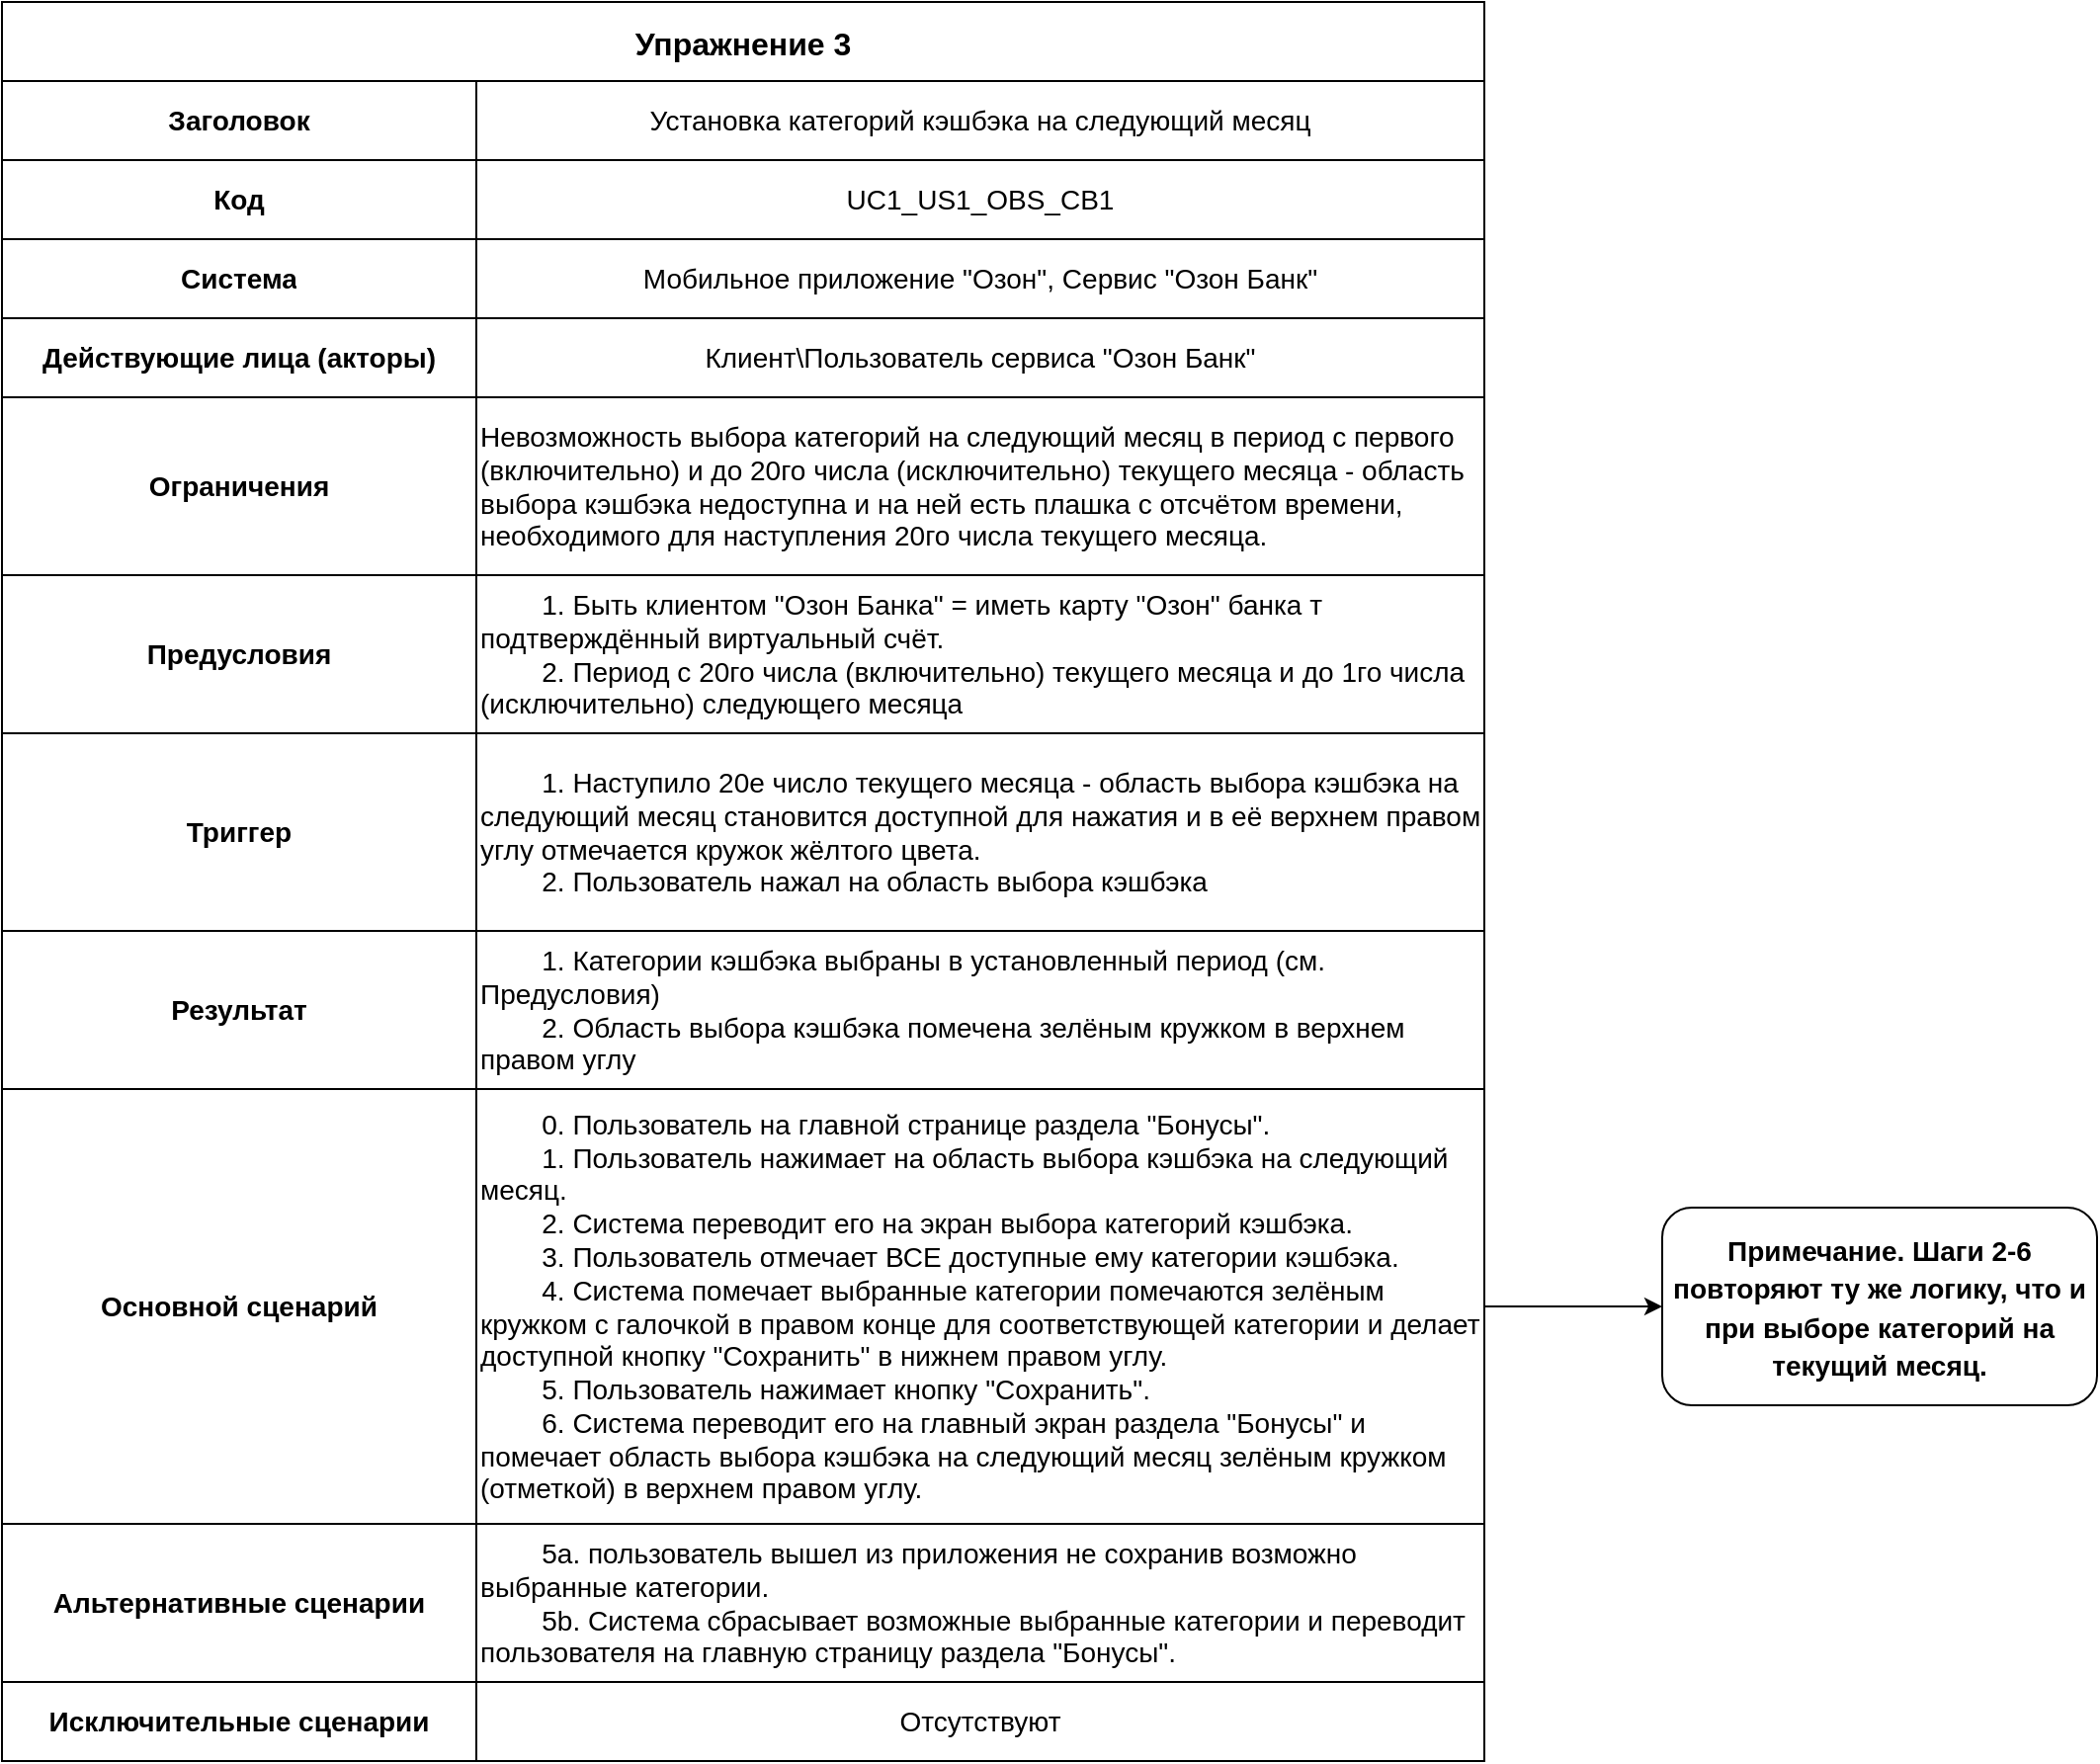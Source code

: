 <mxfile version="24.7.17">
  <diagram name="Page-1" id="42CvASub1HwD-BygPTsV">
    <mxGraphModel dx="1368" dy="835" grid="1" gridSize="10" guides="1" tooltips="1" connect="1" arrows="1" fold="1" page="1" pageScale="1" pageWidth="850" pageHeight="1100" math="0" shadow="0">
      <root>
        <mxCell id="0" />
        <mxCell id="1" parent="0" />
        <mxCell id="kB5Wtqeiwu8v_5wdKeYX-100" value="" style="edgeStyle=orthogonalEdgeStyle;rounded=0;orthogonalLoop=1;jettySize=auto;html=1;exitX=1;exitY=0.5;exitDx=0;exitDy=0;" edge="1" parent="1" source="kB5Wtqeiwu8v_5wdKeYX-57" target="kB5Wtqeiwu8v_5wdKeYX-99">
          <mxGeometry relative="1" as="geometry">
            <Array as="points" />
          </mxGeometry>
        </mxCell>
        <mxCell id="kB5Wtqeiwu8v_5wdKeYX-28" value="Упражнение 3" style="shape=table;startSize=40;container=1;collapsible=0;childLayout=tableLayout;fontSize=16;fontStyle=1;perimeterSpacing=10;" vertex="1" parent="1">
          <mxGeometry x="40" y="40" width="750" height="890" as="geometry" />
        </mxCell>
        <mxCell id="kB5Wtqeiwu8v_5wdKeYX-29" value="" style="shape=tableRow;horizontal=0;startSize=0;swimlaneHead=0;swimlaneBody=0;strokeColor=inherit;top=0;left=0;bottom=0;right=0;collapsible=0;dropTarget=0;fillColor=none;points=[[0,0.5],[1,0.5]];portConstraint=eastwest;" vertex="1" parent="kB5Wtqeiwu8v_5wdKeYX-28">
          <mxGeometry y="40" width="750" height="40" as="geometry" />
        </mxCell>
        <mxCell id="kB5Wtqeiwu8v_5wdKeYX-30" value="&lt;font style=&quot;font-size: 14px;&quot;&gt;&lt;b&gt;Заголовок&lt;/b&gt;&lt;/font&gt;" style="shape=partialRectangle;html=1;whiteSpace=wrap;connectable=0;strokeColor=inherit;overflow=hidden;fillColor=none;top=0;left=0;bottom=0;right=0;pointerEvents=1;" vertex="1" parent="kB5Wtqeiwu8v_5wdKeYX-29">
          <mxGeometry width="240" height="40" as="geometry">
            <mxRectangle width="240" height="40" as="alternateBounds" />
          </mxGeometry>
        </mxCell>
        <mxCell id="kB5Wtqeiwu8v_5wdKeYX-31" value="&lt;font style=&quot;font-size: 14px;&quot;&gt;Установка категорий кэшбэка на следующий месяц&lt;/font&gt;" style="shape=partialRectangle;html=1;whiteSpace=wrap;connectable=0;strokeColor=inherit;overflow=hidden;fillColor=none;top=0;left=0;bottom=0;right=0;pointerEvents=1;" vertex="1" parent="kB5Wtqeiwu8v_5wdKeYX-29">
          <mxGeometry x="240" width="510" height="40" as="geometry">
            <mxRectangle width="510" height="40" as="alternateBounds" />
          </mxGeometry>
        </mxCell>
        <mxCell id="kB5Wtqeiwu8v_5wdKeYX-33" value="" style="shape=tableRow;horizontal=0;startSize=0;swimlaneHead=0;swimlaneBody=0;strokeColor=inherit;top=0;left=0;bottom=0;right=0;collapsible=0;dropTarget=0;fillColor=none;points=[[0,0.5],[1,0.5]];portConstraint=eastwest;" vertex="1" parent="kB5Wtqeiwu8v_5wdKeYX-28">
          <mxGeometry y="80" width="750" height="40" as="geometry" />
        </mxCell>
        <mxCell id="kB5Wtqeiwu8v_5wdKeYX-34" value="&lt;font style=&quot;font-size: 14px;&quot;&gt;&lt;b&gt;Код&lt;/b&gt;&lt;/font&gt;" style="shape=partialRectangle;html=1;whiteSpace=wrap;connectable=0;strokeColor=inherit;overflow=hidden;fillColor=none;top=0;left=0;bottom=0;right=0;pointerEvents=1;" vertex="1" parent="kB5Wtqeiwu8v_5wdKeYX-33">
          <mxGeometry width="240" height="40" as="geometry">
            <mxRectangle width="240" height="40" as="alternateBounds" />
          </mxGeometry>
        </mxCell>
        <mxCell id="kB5Wtqeiwu8v_5wdKeYX-35" value="&lt;span style=&quot;text-wrap: nowrap;&quot;&gt;&lt;font style=&quot;font-size: 14px;&quot;&gt;UC1_US1_OBS_CB1&lt;/font&gt;&lt;/span&gt;" style="shape=partialRectangle;html=1;whiteSpace=wrap;connectable=0;strokeColor=inherit;overflow=hidden;fillColor=none;top=0;left=0;bottom=0;right=0;pointerEvents=1;" vertex="1" parent="kB5Wtqeiwu8v_5wdKeYX-33">
          <mxGeometry x="240" width="510" height="40" as="geometry">
            <mxRectangle width="510" height="40" as="alternateBounds" />
          </mxGeometry>
        </mxCell>
        <mxCell id="kB5Wtqeiwu8v_5wdKeYX-37" value="" style="shape=tableRow;horizontal=0;startSize=0;swimlaneHead=0;swimlaneBody=0;strokeColor=inherit;top=0;left=0;bottom=0;right=0;collapsible=0;dropTarget=0;fillColor=none;points=[[0,0.5],[1,0.5]];portConstraint=eastwest;" vertex="1" parent="kB5Wtqeiwu8v_5wdKeYX-28">
          <mxGeometry y="120" width="750" height="40" as="geometry" />
        </mxCell>
        <mxCell id="kB5Wtqeiwu8v_5wdKeYX-38" value="&lt;font style=&quot;font-size: 14px;&quot;&gt;&lt;b&gt;Система&lt;/b&gt;&lt;/font&gt;" style="shape=partialRectangle;html=1;whiteSpace=wrap;connectable=0;strokeColor=inherit;overflow=hidden;fillColor=none;top=0;left=0;bottom=0;right=0;pointerEvents=1;" vertex="1" parent="kB5Wtqeiwu8v_5wdKeYX-37">
          <mxGeometry width="240" height="40" as="geometry">
            <mxRectangle width="240" height="40" as="alternateBounds" />
          </mxGeometry>
        </mxCell>
        <mxCell id="kB5Wtqeiwu8v_5wdKeYX-39" value="&lt;font style=&quot;font-size: 14px;&quot;&gt;Мобильное приложение &quot;Озон&quot;, Сервис &quot;Озон Банк&quot;&lt;/font&gt;" style="shape=partialRectangle;html=1;whiteSpace=wrap;connectable=0;strokeColor=inherit;overflow=hidden;fillColor=none;top=0;left=0;bottom=0;right=0;pointerEvents=1;" vertex="1" parent="kB5Wtqeiwu8v_5wdKeYX-37">
          <mxGeometry x="240" width="510" height="40" as="geometry">
            <mxRectangle width="510" height="40" as="alternateBounds" />
          </mxGeometry>
        </mxCell>
        <mxCell id="kB5Wtqeiwu8v_5wdKeYX-41" value="" style="shape=tableRow;horizontal=0;startSize=0;swimlaneHead=0;swimlaneBody=0;strokeColor=inherit;top=0;left=0;bottom=0;right=0;collapsible=0;dropTarget=0;fillColor=none;points=[[0,0.5],[1,0.5]];portConstraint=eastwest;" vertex="1" parent="kB5Wtqeiwu8v_5wdKeYX-28">
          <mxGeometry y="160" width="750" height="40" as="geometry" />
        </mxCell>
        <mxCell id="kB5Wtqeiwu8v_5wdKeYX-42" value="&lt;font style=&quot;font-size: 14px;&quot;&gt;&lt;b&gt;Действующие лица (акторы)&lt;/b&gt;&lt;/font&gt;" style="shape=partialRectangle;html=1;whiteSpace=wrap;connectable=0;strokeColor=inherit;overflow=hidden;fillColor=none;top=0;left=0;bottom=0;right=0;pointerEvents=1;" vertex="1" parent="kB5Wtqeiwu8v_5wdKeYX-41">
          <mxGeometry width="240" height="40" as="geometry">
            <mxRectangle width="240" height="40" as="alternateBounds" />
          </mxGeometry>
        </mxCell>
        <mxCell id="kB5Wtqeiwu8v_5wdKeYX-43" value="&lt;font style=&quot;font-size: 14px;&quot;&gt;Клиент\Пользователь сервиса &quot;Озон Банк&quot;&lt;/font&gt;" style="shape=partialRectangle;html=1;whiteSpace=wrap;connectable=0;strokeColor=inherit;overflow=hidden;fillColor=none;top=0;left=0;bottom=0;right=0;pointerEvents=1;" vertex="1" parent="kB5Wtqeiwu8v_5wdKeYX-41">
          <mxGeometry x="240" width="510" height="40" as="geometry">
            <mxRectangle width="510" height="40" as="alternateBounds" />
          </mxGeometry>
        </mxCell>
        <mxCell id="kB5Wtqeiwu8v_5wdKeYX-49" value="" style="shape=tableRow;horizontal=0;startSize=0;swimlaneHead=0;swimlaneBody=0;strokeColor=inherit;top=0;left=0;bottom=0;right=0;collapsible=0;dropTarget=0;fillColor=none;points=[[0,0.5],[1,0.5]];portConstraint=eastwest;" vertex="1" parent="kB5Wtqeiwu8v_5wdKeYX-28">
          <mxGeometry y="200" width="750" height="90" as="geometry" />
        </mxCell>
        <mxCell id="kB5Wtqeiwu8v_5wdKeYX-50" value="&lt;font style=&quot;font-size: 14px;&quot;&gt;&lt;b&gt;Ограничения&lt;/b&gt;&lt;/font&gt;" style="shape=partialRectangle;html=1;whiteSpace=wrap;connectable=0;strokeColor=inherit;overflow=hidden;fillColor=none;top=0;left=0;bottom=0;right=0;pointerEvents=1;" vertex="1" parent="kB5Wtqeiwu8v_5wdKeYX-49">
          <mxGeometry width="240" height="90" as="geometry">
            <mxRectangle width="240" height="90" as="alternateBounds" />
          </mxGeometry>
        </mxCell>
        <mxCell id="kB5Wtqeiwu8v_5wdKeYX-51" value="&lt;span style=&quot;font-size: 14px; background-color: initial;&quot;&gt;Невозможность выбора категорий на следующий месяц в период с первого (включительно) и до 20го числа (исключительно) текущего месяца - область выбора кэшбэка недоступна и на ней есть плашка с отсчётом времени, необходимого для наступления 20го числа текущего месяца.&lt;/span&gt;" style="shape=partialRectangle;html=1;whiteSpace=wrap;connectable=0;strokeColor=inherit;overflow=hidden;fillColor=none;top=0;left=0;bottom=0;right=0;pointerEvents=1;align=left;" vertex="1" parent="kB5Wtqeiwu8v_5wdKeYX-49">
          <mxGeometry x="240" width="510" height="90" as="geometry">
            <mxRectangle width="510" height="90" as="alternateBounds" />
          </mxGeometry>
        </mxCell>
        <mxCell id="kB5Wtqeiwu8v_5wdKeYX-53" value="" style="shape=tableRow;horizontal=0;startSize=0;swimlaneHead=0;swimlaneBody=0;strokeColor=inherit;top=0;left=0;bottom=0;right=0;collapsible=0;dropTarget=0;fillColor=none;points=[[0,0.5],[1,0.5]];portConstraint=eastwest;" vertex="1" parent="kB5Wtqeiwu8v_5wdKeYX-28">
          <mxGeometry y="290" width="750" height="80" as="geometry" />
        </mxCell>
        <mxCell id="kB5Wtqeiwu8v_5wdKeYX-54" value="&lt;font style=&quot;font-size: 14px;&quot;&gt;&lt;b&gt;Предусловия&lt;/b&gt;&lt;/font&gt;" style="shape=partialRectangle;html=1;whiteSpace=wrap;connectable=0;strokeColor=inherit;overflow=hidden;fillColor=none;top=0;left=0;bottom=0;right=0;pointerEvents=1;" vertex="1" parent="kB5Wtqeiwu8v_5wdKeYX-53">
          <mxGeometry width="240" height="80" as="geometry">
            <mxRectangle width="240" height="80" as="alternateBounds" />
          </mxGeometry>
        </mxCell>
        <mxCell id="kB5Wtqeiwu8v_5wdKeYX-55" value="&lt;span style=&quot;font-size: 14px; background-color: initial;&quot;&gt;&lt;span style=&quot;white-space: pre;&quot;&gt;&#x9;&lt;/span&gt;1. Быть клиентом &quot;Озон Банка&quot; = иметь карту &quot;Озон&quot; банка т подтверждённый виртуальный счёт.&lt;/span&gt;&lt;br&gt;&lt;span style=&quot;font-size: 14px; background-color: initial;&quot;&gt;&lt;span style=&quot;white-space: pre;&quot;&gt;&#x9;&lt;/span&gt;2. Период с 20го числа (включительно) текущего месяца и до 1го числа (исключительно) следующего месяца&lt;/span&gt;" style="shape=partialRectangle;html=1;whiteSpace=wrap;connectable=0;strokeColor=inherit;overflow=hidden;fillColor=none;top=0;left=0;bottom=0;right=0;pointerEvents=1;align=left;" vertex="1" parent="kB5Wtqeiwu8v_5wdKeYX-53">
          <mxGeometry x="240" width="510" height="80" as="geometry">
            <mxRectangle width="510" height="80" as="alternateBounds" />
          </mxGeometry>
        </mxCell>
        <mxCell id="kB5Wtqeiwu8v_5wdKeYX-93" value="" style="shape=tableRow;horizontal=0;startSize=0;swimlaneHead=0;swimlaneBody=0;strokeColor=inherit;top=0;left=0;bottom=0;right=0;collapsible=0;dropTarget=0;fillColor=none;points=[[0,0.5],[1,0.5]];portConstraint=eastwest;" vertex="1" parent="kB5Wtqeiwu8v_5wdKeYX-28">
          <mxGeometry y="370" width="750" height="100" as="geometry" />
        </mxCell>
        <mxCell id="kB5Wtqeiwu8v_5wdKeYX-94" value="&lt;div&gt;&lt;span style=&quot;background-color: initial;&quot;&gt;&lt;font style=&quot;font-size: 14px;&quot;&gt;&lt;b&gt;Триггер&lt;/b&gt;&lt;/font&gt;&lt;/span&gt;&lt;br&gt;&lt;/div&gt;" style="shape=partialRectangle;html=1;whiteSpace=wrap;connectable=0;strokeColor=inherit;overflow=hidden;fillColor=none;top=0;left=0;bottom=0;right=0;pointerEvents=1;" vertex="1" parent="kB5Wtqeiwu8v_5wdKeYX-93">
          <mxGeometry width="240" height="100" as="geometry">
            <mxRectangle width="240" height="100" as="alternateBounds" />
          </mxGeometry>
        </mxCell>
        <mxCell id="kB5Wtqeiwu8v_5wdKeYX-95" value="&lt;div&gt;&lt;font style=&quot;font-size: 14px;&quot;&gt;&lt;span style=&quot;white-space: pre;&quot;&gt;&#x9;&lt;/span&gt;1. Наступило 20е число текущего месяца - область выбора кэшбэка на следующий месяц становится доступной для нажатия и в её верхнем правом углу отмечается кружок жёлтого цвета.&lt;/font&gt;&lt;/div&gt;&lt;div&gt;&lt;font style=&quot;font-size: 14px;&quot;&gt;&lt;span style=&quot;white-space: pre;&quot;&gt;&#x9;&lt;/span&gt;2. Пользователь нажал на область выбора кэшбэка&amp;nbsp;&lt;br&gt;&lt;/font&gt;&lt;/div&gt;" style="shape=partialRectangle;html=1;whiteSpace=wrap;connectable=0;strokeColor=inherit;overflow=hidden;fillColor=none;top=0;left=0;bottom=0;right=0;pointerEvents=1;align=left;" vertex="1" parent="kB5Wtqeiwu8v_5wdKeYX-93">
          <mxGeometry x="240" width="510" height="100" as="geometry">
            <mxRectangle width="510" height="100" as="alternateBounds" />
          </mxGeometry>
        </mxCell>
        <mxCell id="kB5Wtqeiwu8v_5wdKeYX-96" style="shape=tableRow;horizontal=0;startSize=0;swimlaneHead=0;swimlaneBody=0;strokeColor=inherit;top=0;left=0;bottom=0;right=0;collapsible=0;dropTarget=0;fillColor=none;points=[[0,0.5],[1,0.5]];portConstraint=eastwest;" vertex="1" parent="kB5Wtqeiwu8v_5wdKeYX-28">
          <mxGeometry y="470" width="750" height="80" as="geometry" />
        </mxCell>
        <mxCell id="kB5Wtqeiwu8v_5wdKeYX-97" value="&lt;font style=&quot;font-size: 14px;&quot;&gt;&lt;b&gt;Результат&lt;/b&gt;&lt;/font&gt;" style="shape=partialRectangle;html=1;whiteSpace=wrap;connectable=0;strokeColor=inherit;overflow=hidden;fillColor=none;top=0;left=0;bottom=0;right=0;pointerEvents=1;" vertex="1" parent="kB5Wtqeiwu8v_5wdKeYX-96">
          <mxGeometry width="240" height="80" as="geometry">
            <mxRectangle width="240" height="80" as="alternateBounds" />
          </mxGeometry>
        </mxCell>
        <mxCell id="kB5Wtqeiwu8v_5wdKeYX-98" value="&lt;span style=&quot;font-size: 14px; background-color: initial;&quot;&gt;&lt;span style=&quot;white-space: pre;&quot;&gt;&#x9;&lt;/span&gt;1. Категории кэшбэка выбраны в установленный период (см. Предусловия)&lt;/span&gt;&lt;br&gt;&lt;span style=&quot;font-size: 14px; background-color: initial;&quot;&gt;&lt;span style=&quot;white-space: pre;&quot;&gt;&#x9;&lt;/span&gt;2. Область выбора кэшбэка помечена зелёным кружком в верхнем правом углу&lt;/span&gt;" style="shape=partialRectangle;html=1;whiteSpace=wrap;connectable=0;strokeColor=inherit;overflow=hidden;fillColor=none;top=0;left=0;bottom=0;right=0;pointerEvents=1;align=left;" vertex="1" parent="kB5Wtqeiwu8v_5wdKeYX-96">
          <mxGeometry x="240" width="510" height="80" as="geometry">
            <mxRectangle width="510" height="80" as="alternateBounds" />
          </mxGeometry>
        </mxCell>
        <mxCell id="kB5Wtqeiwu8v_5wdKeYX-57" value="" style="shape=tableRow;horizontal=0;startSize=0;swimlaneHead=0;swimlaneBody=0;strokeColor=inherit;top=0;left=0;bottom=0;right=0;collapsible=0;dropTarget=0;fillColor=none;points=[[0,0.5],[1,0.5]];portConstraint=eastwest;" vertex="1" parent="kB5Wtqeiwu8v_5wdKeYX-28">
          <mxGeometry y="550" width="750" height="220" as="geometry" />
        </mxCell>
        <mxCell id="kB5Wtqeiwu8v_5wdKeYX-58" value="&lt;font style=&quot;font-size: 14px;&quot;&gt;&lt;b&gt;Основной сценарий&lt;/b&gt;&lt;/font&gt;" style="shape=partialRectangle;html=1;whiteSpace=wrap;connectable=0;strokeColor=inherit;overflow=hidden;fillColor=none;top=0;left=0;bottom=0;right=0;pointerEvents=1;" vertex="1" parent="kB5Wtqeiwu8v_5wdKeYX-57">
          <mxGeometry width="240" height="220" as="geometry">
            <mxRectangle width="240" height="220" as="alternateBounds" />
          </mxGeometry>
        </mxCell>
        <mxCell id="kB5Wtqeiwu8v_5wdKeYX-59" value="&lt;span style=&quot;font-size: 14px; background-color: initial;&quot;&gt;&lt;span style=&quot;white-space: pre;&quot;&gt;&#x9;&lt;/span&gt;0. Пользователь на главной странице раздела &quot;Бонусы&quot;.&lt;/span&gt;&lt;br&gt;&lt;span style=&quot;font-size: 14px; background-color: initial;&quot;&gt;&lt;span style=&quot;white-space: pre;&quot;&gt;&#x9;&lt;/span&gt;1. Пользователь нажимает на область выбора кэшбэка на следующий месяц.&lt;/span&gt;&lt;br&gt;&lt;span style=&quot;font-size: 14px; background-color: initial;&quot;&gt;&lt;span style=&quot;white-space: pre;&quot;&gt;&#x9;&lt;/span&gt;2. Система переводит его на экран выбора категорий кэшбэка.&lt;/span&gt;&lt;br&gt;&lt;span style=&quot;font-size: 14px; background-color: initial;&quot;&gt;&lt;span style=&quot;white-space: pre;&quot;&gt;&#x9;&lt;/span&gt;3. Пользователь отмечает ВСЕ доступные ему категории кэшбэка.&lt;/span&gt;&lt;br&gt;&lt;span style=&quot;font-size: 14px; background-color: initial;&quot;&gt;&lt;span style=&quot;white-space: pre;&quot;&gt;&#x9;&lt;/span&gt;4. Система помечает выбранные категории помечаются зелёным кружком с галочкой в правом конце для соответствующей категории и делает доступной кнопку &quot;Сохранить&quot; в нижнем правом углу.&lt;/span&gt;&lt;div&gt;&lt;span style=&quot;font-size: 14px;&quot;&gt;&lt;span style=&quot;white-space: pre;&quot;&gt;&#x9;&lt;/span&gt;5. Пользователь нажимает кнопку &quot;Сохранить&quot;.&lt;br&gt;&lt;/span&gt;&lt;span style=&quot;font-size: 14px; background-color: initial;&quot;&gt;&lt;span style=&quot;white-space: pre;&quot;&gt;&#x9;&lt;/span&gt;6. Система переводит его на главный экран раздела &quot;Бонусы&quot; и помечает область выбора кэшбэка на следующий месяц зелёным кружком (отметкой) в верхнем правом углу.&lt;/span&gt;&lt;/div&gt;" style="shape=partialRectangle;html=1;whiteSpace=wrap;connectable=0;strokeColor=inherit;overflow=hidden;fillColor=none;top=0;left=0;bottom=0;right=0;pointerEvents=1;align=left;" vertex="1" parent="kB5Wtqeiwu8v_5wdKeYX-57">
          <mxGeometry x="240" width="510" height="220" as="geometry">
            <mxRectangle width="510" height="220" as="alternateBounds" />
          </mxGeometry>
        </mxCell>
        <mxCell id="kB5Wtqeiwu8v_5wdKeYX-61" value="" style="shape=tableRow;horizontal=0;startSize=0;swimlaneHead=0;swimlaneBody=0;strokeColor=inherit;top=0;left=0;bottom=0;right=0;collapsible=0;dropTarget=0;fillColor=none;points=[[0,0.5],[1,0.5]];portConstraint=eastwest;" vertex="1" parent="kB5Wtqeiwu8v_5wdKeYX-28">
          <mxGeometry y="770" width="750" height="80" as="geometry" />
        </mxCell>
        <mxCell id="kB5Wtqeiwu8v_5wdKeYX-62" value="&lt;font style=&quot;font-size: 14px;&quot;&gt;&lt;b&gt;Альтернативные сценарии&lt;/b&gt;&lt;/font&gt;" style="shape=partialRectangle;html=1;whiteSpace=wrap;connectable=0;strokeColor=inherit;overflow=hidden;fillColor=none;top=0;left=0;bottom=0;right=0;pointerEvents=1;" vertex="1" parent="kB5Wtqeiwu8v_5wdKeYX-61">
          <mxGeometry width="240" height="80" as="geometry">
            <mxRectangle width="240" height="80" as="alternateBounds" />
          </mxGeometry>
        </mxCell>
        <mxCell id="kB5Wtqeiwu8v_5wdKeYX-63" value="&lt;div style=&quot;&quot;&gt;&lt;span style=&quot;background-color: initial; font-size: 14px;&quot;&gt;&lt;span style=&quot;white-space: pre;&quot;&gt;&#x9;&lt;/span&gt;5а. пользователь вышел из приложения не сохранив возможно выбранные категории.&lt;/span&gt;&lt;/div&gt;&lt;div style=&quot;&quot;&gt;&lt;span style=&quot;background-color: initial; font-size: 14px;&quot;&gt;&lt;span style=&quot;white-space: pre;&quot;&gt;&#x9;&lt;/span&gt;5b. Система сбрасывает возможные выбранные категории и переводит пользователя на главную страницу раздела &quot;Бонусы&quot;.&lt;/span&gt;&lt;/div&gt;" style="shape=partialRectangle;html=1;whiteSpace=wrap;connectable=0;strokeColor=inherit;overflow=hidden;fillColor=none;top=0;left=0;bottom=0;right=0;pointerEvents=1;align=left;" vertex="1" parent="kB5Wtqeiwu8v_5wdKeYX-61">
          <mxGeometry x="240" width="510" height="80" as="geometry">
            <mxRectangle width="510" height="80" as="alternateBounds" />
          </mxGeometry>
        </mxCell>
        <mxCell id="kB5Wtqeiwu8v_5wdKeYX-65" value="" style="shape=tableRow;horizontal=0;startSize=0;swimlaneHead=0;swimlaneBody=0;strokeColor=inherit;top=0;left=0;bottom=0;right=0;collapsible=0;dropTarget=0;fillColor=none;points=[[0,0.5],[1,0.5]];portConstraint=eastwest;" vertex="1" parent="kB5Wtqeiwu8v_5wdKeYX-28">
          <mxGeometry y="850" width="750" height="40" as="geometry" />
        </mxCell>
        <mxCell id="kB5Wtqeiwu8v_5wdKeYX-66" value="&lt;font style=&quot;font-size: 14px;&quot;&gt;&lt;b&gt;Исключительные сценарии&lt;/b&gt;&lt;/font&gt;" style="shape=partialRectangle;html=1;whiteSpace=wrap;connectable=0;strokeColor=inherit;overflow=hidden;fillColor=none;top=0;left=0;bottom=0;right=0;pointerEvents=1;" vertex="1" parent="kB5Wtqeiwu8v_5wdKeYX-65">
          <mxGeometry width="240" height="40" as="geometry">
            <mxRectangle width="240" height="40" as="alternateBounds" />
          </mxGeometry>
        </mxCell>
        <mxCell id="kB5Wtqeiwu8v_5wdKeYX-67" value="&lt;font style=&quot;font-size: 14px;&quot;&gt;Отсутствуют&lt;/font&gt;" style="shape=partialRectangle;html=1;whiteSpace=wrap;connectable=0;strokeColor=inherit;overflow=hidden;fillColor=none;top=0;left=0;bottom=0;right=0;pointerEvents=1;" vertex="1" parent="kB5Wtqeiwu8v_5wdKeYX-65">
          <mxGeometry x="240" width="510" height="40" as="geometry">
            <mxRectangle width="510" height="40" as="alternateBounds" />
          </mxGeometry>
        </mxCell>
        <mxCell id="kB5Wtqeiwu8v_5wdKeYX-99" value="&lt;font style=&quot;font-size: 14px;&quot;&gt;Примечание. Шаги 2-6 повторяют ту же логику, что и при выборе категорий на текущий месяц.&lt;/font&gt;" style="rounded=1;whiteSpace=wrap;html=1;fontSize=16;startSize=40;fontStyle=1;" vertex="1" parent="1">
          <mxGeometry x="880" y="650" width="220" height="100" as="geometry" />
        </mxCell>
      </root>
    </mxGraphModel>
  </diagram>
</mxfile>
